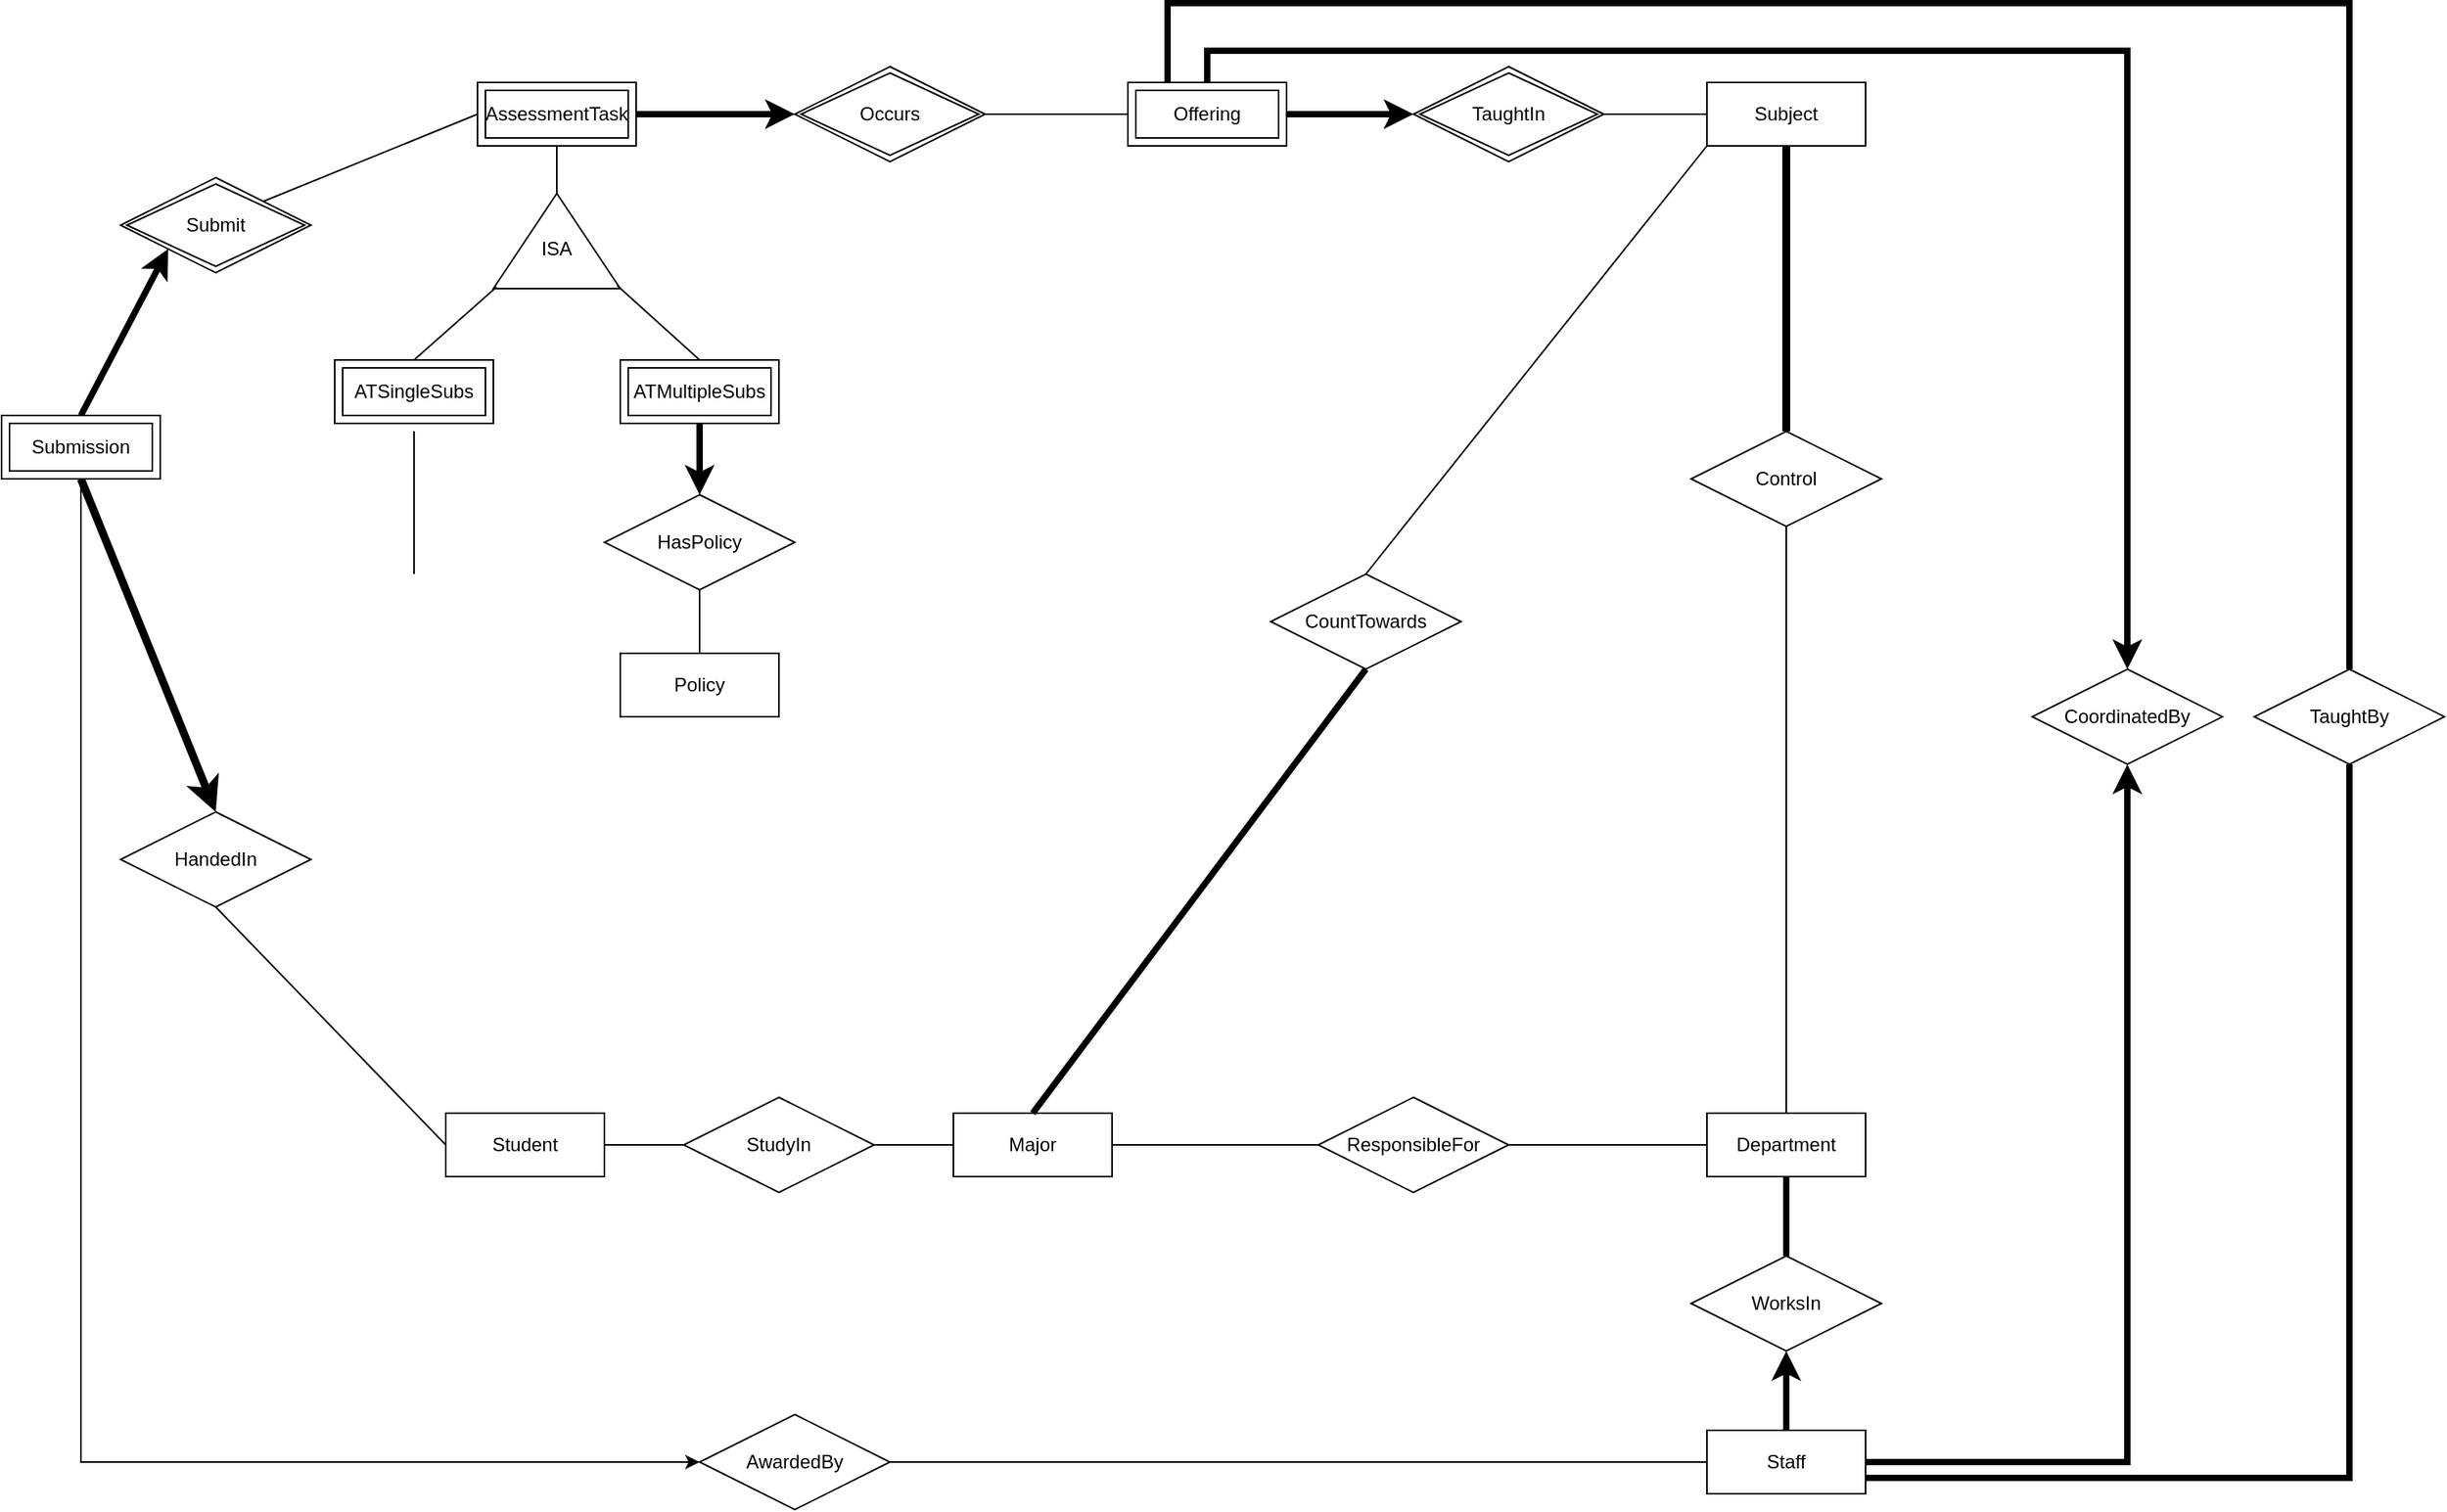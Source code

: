 <mxfile version="24.7.10">
  <diagram id="R2lEEEUBdFMjLlhIrx00" name="Page-1">
    <mxGraphModel dx="2594" dy="1084" grid="1" gridSize="10" guides="1" tooltips="1" connect="1" arrows="1" fold="1" page="1" pageScale="1" pageWidth="850" pageHeight="1100" math="0" shadow="0" extFonts="Permanent Marker^https://fonts.googleapis.com/css?family=Permanent+Marker">
      <root>
        <mxCell id="0" />
        <mxCell id="1" parent="0" />
        <mxCell id="J-Awba5KQqeEIi0IXb0m-3" value="Student" style="whiteSpace=wrap;html=1;align=center;" parent="1" vertex="1">
          <mxGeometry x="-220" y="800" width="100" height="40" as="geometry" />
        </mxCell>
        <mxCell id="J-Awba5KQqeEIi0IXb0m-4" value="Staff" style="whiteSpace=wrap;html=1;align=center;" parent="1" vertex="1">
          <mxGeometry x="575" y="1000" width="100" height="40" as="geometry" />
        </mxCell>
        <mxCell id="J-Awba5KQqeEIi0IXb0m-7" value="Subject" style="whiteSpace=wrap;html=1;align=center;" parent="1" vertex="1">
          <mxGeometry x="575" y="150" width="100" height="40" as="geometry" />
        </mxCell>
        <mxCell id="J-Awba5KQqeEIi0IXb0m-8" value="Department" style="whiteSpace=wrap;html=1;align=center;" parent="1" vertex="1">
          <mxGeometry x="575" y="800" width="100" height="40" as="geometry" />
        </mxCell>
        <mxCell id="J-Awba5KQqeEIi0IXb0m-9" value="Major" style="whiteSpace=wrap;html=1;align=center;" parent="1" vertex="1">
          <mxGeometry x="100" y="800" width="100" height="40" as="geometry" />
        </mxCell>
        <mxCell id="J-Awba5KQqeEIi0IXb0m-10" value="StudyIn" style="shape=rhombus;perimeter=rhombusPerimeter;whiteSpace=wrap;html=1;align=center;" parent="1" vertex="1">
          <mxGeometry x="-70" y="790" width="120" height="60" as="geometry" />
        </mxCell>
        <mxCell id="J-Awba5KQqeEIi0IXb0m-11" value="" style="endArrow=none;html=1;rounded=0;entryX=1;entryY=0.5;entryDx=0;entryDy=0;exitX=0;exitY=0.5;exitDx=0;exitDy=0;" parent="1" source="J-Awba5KQqeEIi0IXb0m-9" target="J-Awba5KQqeEIi0IXb0m-10" edge="1">
          <mxGeometry width="50" height="50" relative="1" as="geometry">
            <mxPoint x="-180" y="1115" as="sourcePoint" />
            <mxPoint x="-130" y="1065" as="targetPoint" />
          </mxGeometry>
        </mxCell>
        <mxCell id="J-Awba5KQqeEIi0IXb0m-12" value="" style="endArrow=none;html=1;rounded=0;entryX=1;entryY=0.5;entryDx=0;entryDy=0;strokeWidth=1;" parent="1" source="J-Awba5KQqeEIi0IXb0m-10" target="J-Awba5KQqeEIi0IXb0m-3" edge="1">
          <mxGeometry width="50" height="50" relative="1" as="geometry">
            <mxPoint x="-200" y="955" as="sourcePoint" />
            <mxPoint x="-130" y="1065" as="targetPoint" />
          </mxGeometry>
        </mxCell>
        <mxCell id="J-Awba5KQqeEIi0IXb0m-13" value="WorksIn" style="shape=rhombus;perimeter=rhombusPerimeter;whiteSpace=wrap;html=1;align=center;" parent="1" vertex="1">
          <mxGeometry x="565" y="890" width="120" height="60" as="geometry" />
        </mxCell>
        <mxCell id="J-Awba5KQqeEIi0IXb0m-14" value="" style="endArrow=none;html=1;rounded=0;entryX=0.5;entryY=1;entryDx=0;entryDy=0;exitX=0.5;exitY=0;exitDx=0;exitDy=0;strokeWidth=4;" parent="1" source="J-Awba5KQqeEIi0IXb0m-13" target="J-Awba5KQqeEIi0IXb0m-8" edge="1">
          <mxGeometry width="50" height="50" relative="1" as="geometry">
            <mxPoint x="665" y="1120" as="sourcePoint" />
            <mxPoint x="715" y="1070" as="targetPoint" />
          </mxGeometry>
        </mxCell>
        <mxCell id="J-Awba5KQqeEIi0IXb0m-15" value="" style="endArrow=classic;html=1;rounded=0;entryX=0.5;entryY=1;entryDx=0;entryDy=0;exitX=0.5;exitY=0;exitDx=0;exitDy=0;strokeWidth=4;" parent="1" source="J-Awba5KQqeEIi0IXb0m-4" target="J-Awba5KQqeEIi0IXb0m-13" edge="1">
          <mxGeometry width="50" height="50" relative="1" as="geometry">
            <mxPoint x="665" y="1120" as="sourcePoint" />
            <mxPoint x="715" y="1070" as="targetPoint" />
          </mxGeometry>
        </mxCell>
        <mxCell id="J-Awba5KQqeEIi0IXb0m-17" value="Control" style="shape=rhombus;perimeter=rhombusPerimeter;whiteSpace=wrap;html=1;align=center;" parent="1" vertex="1">
          <mxGeometry x="565" y="370" width="120" height="60" as="geometry" />
        </mxCell>
        <mxCell id="J-Awba5KQqeEIi0IXb0m-18" value="" style="endArrow=none;html=1;rounded=0;entryX=0.5;entryY=1;entryDx=0;entryDy=0;exitX=0.5;exitY=0;exitDx=0;exitDy=0;strokeWidth=5;" parent="1" source="J-Awba5KQqeEIi0IXb0m-17" target="J-Awba5KQqeEIi0IXb0m-7" edge="1">
          <mxGeometry width="50" height="50" relative="1" as="geometry">
            <mxPoint x="545" y="270" as="sourcePoint" />
            <mxPoint x="595" y="220" as="targetPoint" />
          </mxGeometry>
        </mxCell>
        <mxCell id="J-Awba5KQqeEIi0IXb0m-19" value="" style="endArrow=none;html=1;rounded=0;entryX=0.5;entryY=1;entryDx=0;entryDy=0;exitX=0.5;exitY=0;exitDx=0;exitDy=0;" parent="1" source="J-Awba5KQqeEIi0IXb0m-8" target="J-Awba5KQqeEIi0IXb0m-17" edge="1">
          <mxGeometry width="50" height="50" relative="1" as="geometry">
            <mxPoint x="545" y="430" as="sourcePoint" />
            <mxPoint x="625" y="400" as="targetPoint" />
          </mxGeometry>
        </mxCell>
        <mxCell id="J-Awba5KQqeEIi0IXb0m-20" value="HandedIn" style="shape=rhombus;perimeter=rhombusPerimeter;whiteSpace=wrap;html=1;align=center;" parent="1" vertex="1">
          <mxGeometry x="-425" y="610" width="120" height="60" as="geometry" />
        </mxCell>
        <mxCell id="J-Awba5KQqeEIi0IXb0m-25" value="" style="endArrow=none;html=1;rounded=0;entryX=0;entryY=0.5;entryDx=0;entryDy=0;exitX=1;exitY=0.5;exitDx=0;exitDy=0;" parent="1" edge="1">
          <mxGeometry width="50" height="50" relative="1" as="geometry">
            <mxPoint x="120" y="170" as="sourcePoint" />
            <mxPoint x="210" y="170" as="targetPoint" />
          </mxGeometry>
        </mxCell>
        <mxCell id="J-Awba5KQqeEIi0IXb0m-30" value="" style="endArrow=classic;html=1;rounded=0;exitX=1;exitY=0.5;exitDx=0;exitDy=0;entryX=0;entryY=0.5;entryDx=0;entryDy=0;strokeWidth=4;" parent="1" edge="1">
          <mxGeometry width="50" height="50" relative="1" as="geometry">
            <mxPoint x="-100" y="170" as="sourcePoint" />
            <mxPoint y="170" as="targetPoint" />
          </mxGeometry>
        </mxCell>
        <mxCell id="J-Awba5KQqeEIi0IXb0m-31" value="" style="endArrow=none;html=1;rounded=0;entryX=0;entryY=0.5;entryDx=0;entryDy=0;exitX=1;exitY=0.5;exitDx=0;exitDy=0;" parent="1" target="J-Awba5KQqeEIi0IXb0m-7" edge="1">
          <mxGeometry width="50" height="50" relative="1" as="geometry">
            <mxPoint x="510" y="170" as="sourcePoint" />
            <mxPoint x="280" y="440" as="targetPoint" />
          </mxGeometry>
        </mxCell>
        <mxCell id="J-Awba5KQqeEIi0IXb0m-33" value="ResponsibleFor" style="shape=rhombus;perimeter=rhombusPerimeter;whiteSpace=wrap;html=1;align=center;" parent="1" vertex="1">
          <mxGeometry x="330" y="790" width="120" height="60" as="geometry" />
        </mxCell>
        <mxCell id="J-Awba5KQqeEIi0IXb0m-35" value="" style="endArrow=none;html=1;rounded=0;entryX=0;entryY=0.5;entryDx=0;entryDy=0;exitX=1;exitY=0.5;exitDx=0;exitDy=0;" parent="1" source="J-Awba5KQqeEIi0IXb0m-33" target="J-Awba5KQqeEIi0IXb0m-8" edge="1">
          <mxGeometry width="50" height="50" relative="1" as="geometry">
            <mxPoint x="80" y="970" as="sourcePoint" />
            <mxPoint x="430" y="820" as="targetPoint" />
          </mxGeometry>
        </mxCell>
        <mxCell id="J-Awba5KQqeEIi0IXb0m-36" value="" style="endArrow=none;html=1;rounded=0;entryX=0;entryY=0.5;entryDx=0;entryDy=0;exitX=1;exitY=0.5;exitDx=0;exitDy=0;" parent="1" source="J-Awba5KQqeEIi0IXb0m-9" target="J-Awba5KQqeEIi0IXb0m-33" edge="1">
          <mxGeometry width="50" height="50" relative="1" as="geometry">
            <mxPoint x="80" y="970" as="sourcePoint" />
            <mxPoint x="130" y="920" as="targetPoint" />
          </mxGeometry>
        </mxCell>
        <mxCell id="J-Awba5KQqeEIi0IXb0m-38" value="" style="endArrow=classic;html=1;rounded=0;entryX=0;entryY=0.5;entryDx=0;entryDy=0;exitX=1;exitY=0.5;exitDx=0;exitDy=0;strokeWidth=4;" parent="1" edge="1">
          <mxGeometry width="50" height="50" relative="1" as="geometry">
            <mxPoint x="310" y="170" as="sourcePoint" />
            <mxPoint x="390" y="170" as="targetPoint" />
          </mxGeometry>
        </mxCell>
        <mxCell id="meUXw3SM-kfQRY5JYJZq-10" value="" style="triangle;whiteSpace=wrap;html=1;rotation=-90;" parent="1" vertex="1">
          <mxGeometry x="-180" y="210" width="60" height="80" as="geometry" />
        </mxCell>
        <mxCell id="meUXw3SM-kfQRY5JYJZq-11" value="ISA" style="text;html=1;align=center;verticalAlign=middle;whiteSpace=wrap;rounded=0;" parent="1" vertex="1">
          <mxGeometry x="-180" y="240" width="60" height="30" as="geometry" />
        </mxCell>
        <mxCell id="meUXw3SM-kfQRY5JYJZq-12" value="" style="endArrow=none;html=1;rounded=0;exitX=0.5;exitY=0;exitDx=0;exitDy=0;entryX=0.017;entryY=0.025;entryDx=0;entryDy=0;entryPerimeter=0;" parent="1" source="FvsSjCkMFB3iBcdG2FCw-9" target="meUXw3SM-kfQRY5JYJZq-10" edge="1">
          <mxGeometry width="50" height="50" relative="1" as="geometry">
            <mxPoint x="-240" y="320" as="sourcePoint" />
            <mxPoint x="-220" y="270" as="targetPoint" />
          </mxGeometry>
        </mxCell>
        <mxCell id="meUXw3SM-kfQRY5JYJZq-13" value="" style="endArrow=none;html=1;rounded=0;exitX=0.5;exitY=0;exitDx=0;exitDy=0;entryX=0.033;entryY=0.975;entryDx=0;entryDy=0;entryPerimeter=0;" parent="1" source="FvsSjCkMFB3iBcdG2FCw-10" target="meUXw3SM-kfQRY5JYJZq-10" edge="1">
          <mxGeometry width="50" height="50" relative="1" as="geometry">
            <mxPoint x="-60" y="320" as="sourcePoint" />
            <mxPoint x="50" y="210" as="targetPoint" />
          </mxGeometry>
        </mxCell>
        <mxCell id="meUXw3SM-kfQRY5JYJZq-14" value="" style="endArrow=none;html=1;rounded=0;exitX=1;exitY=0.5;exitDx=0;exitDy=0;entryX=0.5;entryY=1;entryDx=0;entryDy=0;" parent="1" source="meUXw3SM-kfQRY5JYJZq-10" edge="1">
          <mxGeometry width="50" height="50" relative="1" as="geometry">
            <mxPoint x="-60" y="270" as="sourcePoint" />
            <mxPoint x="-150" y="190" as="targetPoint" />
          </mxGeometry>
        </mxCell>
        <mxCell id="meUXw3SM-kfQRY5JYJZq-17" value="" style="endArrow=none;html=1;rounded=0;exitX=1;exitY=0;exitDx=0;exitDy=0;entryX=0;entryY=0.5;entryDx=0;entryDy=0;" parent="1" source="FvsSjCkMFB3iBcdG2FCw-7" edge="1">
          <mxGeometry width="50" height="50" relative="1" as="geometry">
            <mxPoint x="-335" y="225" as="sourcePoint" />
            <mxPoint x="-200" y="170" as="targetPoint" />
          </mxGeometry>
        </mxCell>
        <mxCell id="meUXw3SM-kfQRY5JYJZq-19" value="" style="endArrow=classic;html=1;rounded=0;exitX=0.5;exitY=0;exitDx=0;exitDy=0;entryX=0;entryY=1;entryDx=0;entryDy=0;strokeWidth=4;" parent="1" target="FvsSjCkMFB3iBcdG2FCw-7" edge="1">
          <mxGeometry width="50" height="50" relative="1" as="geometry">
            <mxPoint x="-450" y="360" as="sourcePoint" />
            <mxPoint x="-395" y="255" as="targetPoint" />
          </mxGeometry>
        </mxCell>
        <mxCell id="meUXw3SM-kfQRY5JYJZq-20" value="" style="endArrow=none;html=1;rounded=0;exitX=0.5;exitY=1;exitDx=0;exitDy=0;entryX=0;entryY=0.5;entryDx=0;entryDy=0;" parent="1" source="J-Awba5KQqeEIi0IXb0m-20" target="J-Awba5KQqeEIi0IXb0m-3" edge="1">
          <mxGeometry width="50" height="50" relative="1" as="geometry">
            <mxPoint x="-335" y="655" as="sourcePoint" />
            <mxPoint x="-160" y="580" as="targetPoint" />
          </mxGeometry>
        </mxCell>
        <mxCell id="meUXw3SM-kfQRY5JYJZq-21" value="" style="endArrow=classic;html=1;rounded=0;exitX=0.5;exitY=1;exitDx=0;exitDy=0;entryX=0.5;entryY=0;entryDx=0;entryDy=0;strokeWidth=5;" parent="1" target="J-Awba5KQqeEIi0IXb0m-20" edge="1" source="FvsSjCkMFB3iBcdG2FCw-4">
          <mxGeometry width="50" height="50" relative="1" as="geometry">
            <mxPoint x="-420" y="390" as="sourcePoint" />
            <mxPoint x="-365" y="535" as="targetPoint" />
          </mxGeometry>
        </mxCell>
        <mxCell id="meUXw3SM-kfQRY5JYJZq-22" value="AwardedBy" style="shape=rhombus;perimeter=rhombusPerimeter;whiteSpace=wrap;html=1;align=center;" parent="1" vertex="1">
          <mxGeometry x="-60" y="990" width="120" height="60" as="geometry" />
        </mxCell>
        <mxCell id="meUXw3SM-kfQRY5JYJZq-24" value="" style="endArrow=classic;html=1;rounded=0;exitX=0.5;exitY=1;exitDx=0;exitDy=0;entryX=0;entryY=0.5;entryDx=0;entryDy=0;" parent="1" target="meUXw3SM-kfQRY5JYJZq-22" edge="1" source="FvsSjCkMFB3iBcdG2FCw-4">
          <mxGeometry width="50" height="50" relative="1" as="geometry">
            <mxPoint x="-450" y="520" as="sourcePoint" />
            <mxPoint x="-400" y="960" as="targetPoint" />
            <Array as="points">
              <mxPoint x="-450" y="1020" />
            </Array>
          </mxGeometry>
        </mxCell>
        <mxCell id="meUXw3SM-kfQRY5JYJZq-25" value="" style="endArrow=none;html=1;rounded=0;exitX=1;exitY=0.5;exitDx=0;exitDy=0;entryX=0;entryY=0.5;entryDx=0;entryDy=0;" parent="1" source="meUXw3SM-kfQRY5JYJZq-22" target="J-Awba5KQqeEIi0IXb0m-4" edge="1">
          <mxGeometry width="50" height="50" relative="1" as="geometry">
            <mxPoint x="295" y="1020" as="sourcePoint" />
            <mxPoint x="345" y="970" as="targetPoint" />
          </mxGeometry>
        </mxCell>
        <mxCell id="meUXw3SM-kfQRY5JYJZq-30" value="" style="endArrow=none;html=1;rounded=0;entryX=0.5;entryY=1;entryDx=0;entryDy=0;exitX=0.5;exitY=0;exitDx=0;exitDy=0;" parent="1" edge="1">
          <mxGeometry width="50" height="50" relative="1" as="geometry">
            <mxPoint x="-240" y="460" as="sourcePoint" />
            <mxPoint x="-240" y="370" as="targetPoint" />
          </mxGeometry>
        </mxCell>
        <mxCell id="meUXw3SM-kfQRY5JYJZq-31" value="Policy" style="whiteSpace=wrap;html=1;align=center;" parent="1" vertex="1">
          <mxGeometry x="-110" y="510" width="100" height="40" as="geometry" />
        </mxCell>
        <mxCell id="meUXw3SM-kfQRY5JYJZq-32" value="HasPolicy" style="shape=rhombus;perimeter=rhombusPerimeter;whiteSpace=wrap;html=1;align=center;" parent="1" vertex="1">
          <mxGeometry x="-120" y="410" width="120" height="60" as="geometry" />
        </mxCell>
        <mxCell id="meUXw3SM-kfQRY5JYJZq-35" value="" style="endArrow=none;html=1;rounded=0;exitX=0.5;exitY=0;exitDx=0;exitDy=0;entryX=0.5;entryY=1;entryDx=0;entryDy=0;" parent="1" source="meUXw3SM-kfQRY5JYJZq-31" target="meUXw3SM-kfQRY5JYJZq-32" edge="1">
          <mxGeometry width="50" height="50" relative="1" as="geometry">
            <mxPoint x="50" y="510" as="sourcePoint" />
            <mxPoint x="100" y="460" as="targetPoint" />
          </mxGeometry>
        </mxCell>
        <mxCell id="meUXw3SM-kfQRY5JYJZq-36" value="" style="endArrow=classic;html=1;rounded=0;exitX=0.5;exitY=1;exitDx=0;exitDy=0;entryX=0.5;entryY=0;entryDx=0;entryDy=0;strokeWidth=4;" parent="1" source="FvsSjCkMFB3iBcdG2FCw-10" target="meUXw3SM-kfQRY5JYJZq-32" edge="1">
          <mxGeometry width="50" height="50" relative="1" as="geometry">
            <mxPoint x="-60" y="370" as="sourcePoint" />
            <mxPoint x="100" y="370" as="targetPoint" />
          </mxGeometry>
        </mxCell>
        <mxCell id="meUXw3SM-kfQRY5JYJZq-37" value="CountTowards" style="shape=rhombus;perimeter=rhombusPerimeter;whiteSpace=wrap;html=1;align=center;" parent="1" vertex="1">
          <mxGeometry x="300" y="460" width="120" height="60" as="geometry" />
        </mxCell>
        <mxCell id="meUXw3SM-kfQRY5JYJZq-38" value="" style="endArrow=none;html=1;rounded=0;exitX=0.5;exitY=0;exitDx=0;exitDy=0;entryX=0.5;entryY=1;entryDx=0;entryDy=0;strokeWidth=4;" parent="1" source="J-Awba5KQqeEIi0IXb0m-9" target="meUXw3SM-kfQRY5JYJZq-37" edge="1">
          <mxGeometry width="50" height="50" relative="1" as="geometry">
            <mxPoint x="360" y="530" as="sourcePoint" />
            <mxPoint x="410" y="480" as="targetPoint" />
          </mxGeometry>
        </mxCell>
        <mxCell id="meUXw3SM-kfQRY5JYJZq-39" value="" style="endArrow=none;html=1;rounded=0;entryX=0;entryY=1;entryDx=0;entryDy=0;exitX=0.5;exitY=0;exitDx=0;exitDy=0;" parent="1" source="meUXw3SM-kfQRY5JYJZq-37" target="J-Awba5KQqeEIi0IXb0m-7" edge="1">
          <mxGeometry width="50" height="50" relative="1" as="geometry">
            <mxPoint x="360" y="530" as="sourcePoint" />
            <mxPoint x="410" y="480" as="targetPoint" />
          </mxGeometry>
        </mxCell>
        <mxCell id="meUXw3SM-kfQRY5JYJZq-40" value="CoordinatedBy" style="shape=rhombus;perimeter=rhombusPerimeter;whiteSpace=wrap;html=1;align=center;" parent="1" vertex="1">
          <mxGeometry x="780" y="520" width="120" height="60" as="geometry" />
        </mxCell>
        <mxCell id="meUXw3SM-kfQRY5JYJZq-42" value="" style="endArrow=classic;html=1;rounded=0;exitX=1;exitY=0.5;exitDx=0;exitDy=0;entryX=0.5;entryY=1;entryDx=0;entryDy=0;strokeWidth=4;" parent="1" source="J-Awba5KQqeEIi0IXb0m-4" target="meUXw3SM-kfQRY5JYJZq-40" edge="1">
          <mxGeometry width="50" height="50" relative="1" as="geometry">
            <mxPoint x="360" y="510" as="sourcePoint" />
            <mxPoint x="410" y="460" as="targetPoint" />
            <Array as="points">
              <mxPoint x="840" y="1020" />
            </Array>
          </mxGeometry>
        </mxCell>
        <mxCell id="meUXw3SM-kfQRY5JYJZq-44" value="" style="endArrow=classic;html=1;rounded=0;exitX=0.5;exitY=0;exitDx=0;exitDy=0;entryX=0.5;entryY=0;entryDx=0;entryDy=0;strokeWidth=4;" parent="1" target="meUXw3SM-kfQRY5JYJZq-40" edge="1">
          <mxGeometry width="50" height="50" relative="1" as="geometry">
            <mxPoint x="260" y="150" as="sourcePoint" />
            <mxPoint x="925" y="37.5" as="targetPoint" />
            <Array as="points">
              <mxPoint x="260" y="130" />
              <mxPoint x="840" y="130" />
            </Array>
          </mxGeometry>
        </mxCell>
        <mxCell id="meUXw3SM-kfQRY5JYJZq-46" value="TaughtBy" style="shape=rhombus;perimeter=rhombusPerimeter;whiteSpace=wrap;html=1;align=center;" parent="1" vertex="1">
          <mxGeometry x="920" y="520" width="120" height="60" as="geometry" />
        </mxCell>
        <mxCell id="meUXw3SM-kfQRY5JYJZq-47" value="" style="endArrow=none;html=1;rounded=0;entryX=0.5;entryY=1;entryDx=0;entryDy=0;strokeWidth=4;exitX=1;exitY=0.75;exitDx=0;exitDy=0;" parent="1" source="J-Awba5KQqeEIi0IXb0m-4" target="meUXw3SM-kfQRY5JYJZq-46" edge="1">
          <mxGeometry width="50" height="50" relative="1" as="geometry">
            <mxPoint x="680" y="1020" as="sourcePoint" />
            <mxPoint x="960" y="980" as="targetPoint" />
            <Array as="points">
              <mxPoint x="980" y="1030" />
            </Array>
          </mxGeometry>
        </mxCell>
        <mxCell id="meUXw3SM-kfQRY5JYJZq-48" value="" style="endArrow=none;html=1;rounded=0;exitX=0.5;exitY=0;exitDx=0;exitDy=0;entryX=0.25;entryY=0;entryDx=0;entryDy=0;strokeWidth=4;" parent="1" source="meUXw3SM-kfQRY5JYJZq-46" edge="1">
          <mxGeometry width="50" height="50" relative="1" as="geometry">
            <mxPoint x="1050" y="340" as="sourcePoint" />
            <mxPoint x="235" y="150" as="targetPoint" />
            <Array as="points">
              <mxPoint x="980" y="100" />
              <mxPoint x="235" y="100" />
            </Array>
          </mxGeometry>
        </mxCell>
        <mxCell id="FvsSjCkMFB3iBcdG2FCw-1" value="Offering" style="shape=ext;margin=3;double=1;whiteSpace=wrap;html=1;align=center;" parent="1" vertex="1">
          <mxGeometry x="210" y="150" width="100" height="40" as="geometry" />
        </mxCell>
        <mxCell id="FvsSjCkMFB3iBcdG2FCw-2" value="TaughtIn" style="shape=rhombus;double=1;perimeter=rhombusPerimeter;whiteSpace=wrap;html=1;align=center;" parent="1" vertex="1">
          <mxGeometry x="390" y="140" width="120" height="60" as="geometry" />
        </mxCell>
        <mxCell id="FvsSjCkMFB3iBcdG2FCw-3" value="AssessmentTask" style="shape=ext;margin=3;double=1;whiteSpace=wrap;html=1;align=center;" parent="1" vertex="1">
          <mxGeometry x="-200" y="150" width="100" height="40" as="geometry" />
        </mxCell>
        <mxCell id="FvsSjCkMFB3iBcdG2FCw-4" value="Submission" style="shape=ext;margin=3;double=1;whiteSpace=wrap;html=1;align=center;" parent="1" vertex="1">
          <mxGeometry x="-500" y="360" width="100" height="40" as="geometry" />
        </mxCell>
        <mxCell id="FvsSjCkMFB3iBcdG2FCw-5" value="Occurs" style="shape=rhombus;double=1;perimeter=rhombusPerimeter;whiteSpace=wrap;html=1;align=center;" parent="1" vertex="1">
          <mxGeometry y="140" width="120" height="60" as="geometry" />
        </mxCell>
        <mxCell id="FvsSjCkMFB3iBcdG2FCw-7" value="Submit" style="shape=rhombus;double=1;perimeter=rhombusPerimeter;whiteSpace=wrap;html=1;align=center;" parent="1" vertex="1">
          <mxGeometry x="-425" y="210" width="120" height="60" as="geometry" />
        </mxCell>
        <mxCell id="FvsSjCkMFB3iBcdG2FCw-9" value="ATSingleSubs" style="shape=ext;margin=3;double=1;whiteSpace=wrap;html=1;align=center;" parent="1" vertex="1">
          <mxGeometry x="-290" y="325" width="100" height="40" as="geometry" />
        </mxCell>
        <mxCell id="FvsSjCkMFB3iBcdG2FCw-10" value="ATMultipleSubs" style="shape=ext;margin=3;double=1;whiteSpace=wrap;html=1;align=center;" parent="1" vertex="1">
          <mxGeometry x="-110" y="325" width="100" height="40" as="geometry" />
        </mxCell>
      </root>
    </mxGraphModel>
  </diagram>
</mxfile>
